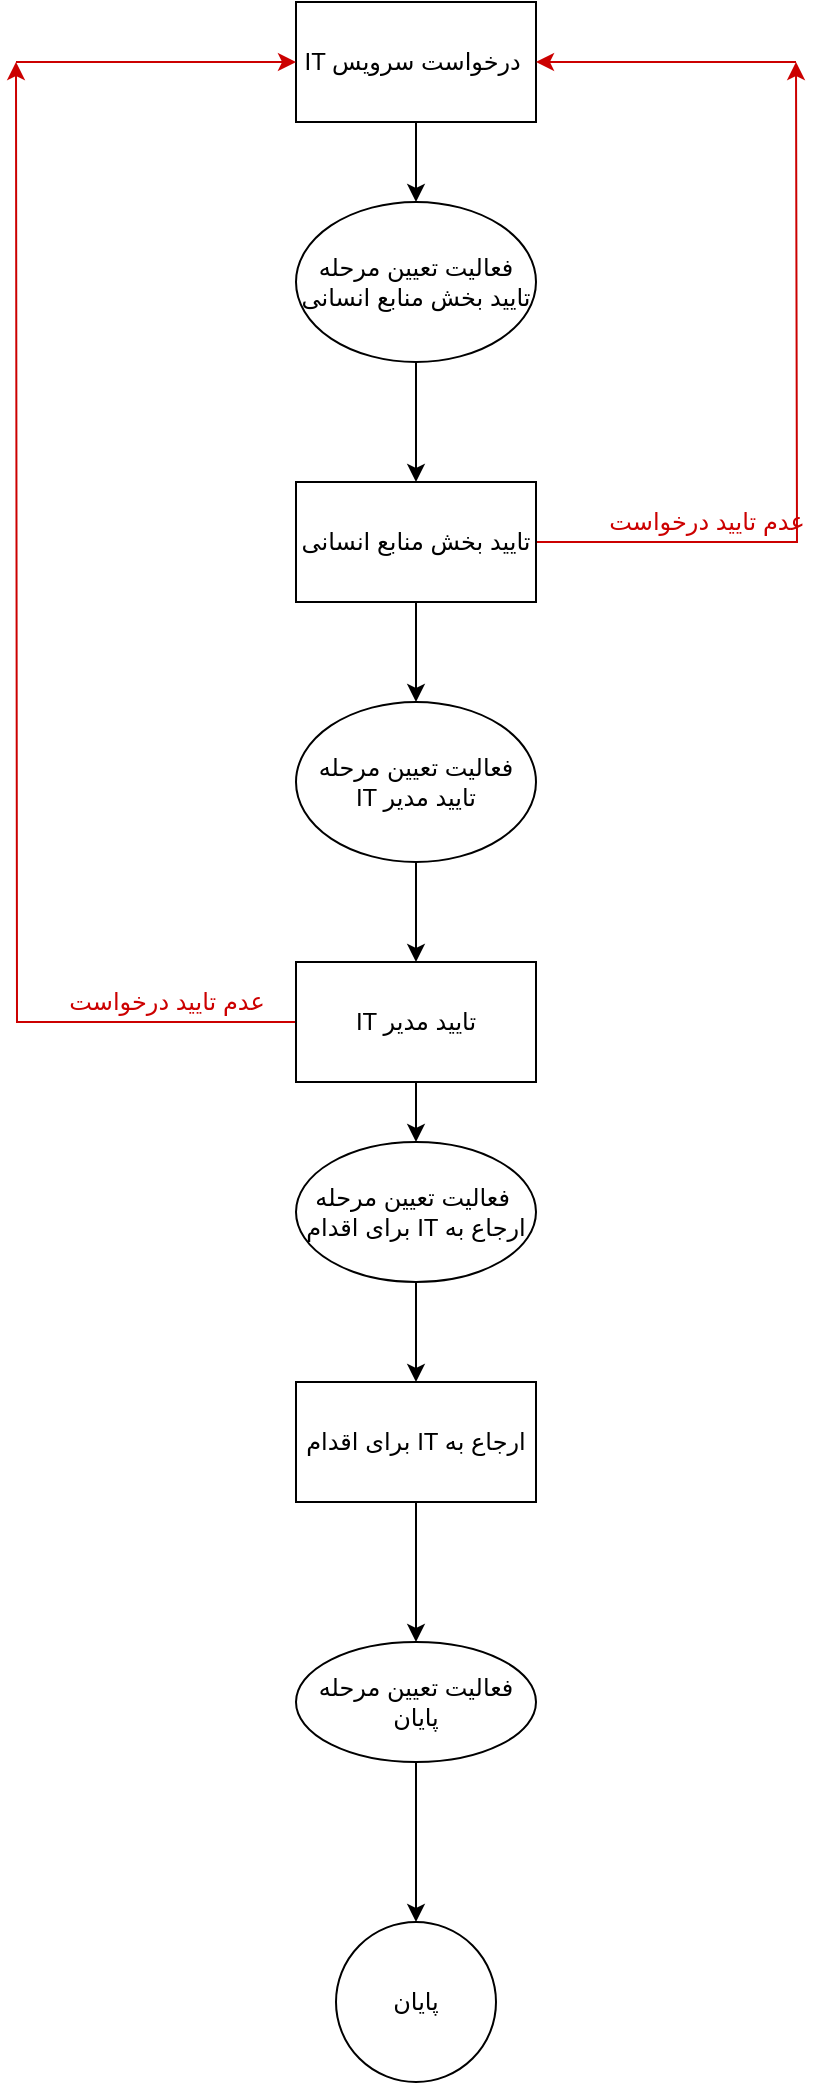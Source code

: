 <mxfile version="13.1.2" type="github"><diagram id="v8s0NV-4E7ALBlSxIOtr" name="Page-1"><mxGraphModel dx="1038" dy="580" grid="1" gridSize="10" guides="1" tooltips="1" connect="1" arrows="1" fold="1" page="1" pageScale="1" pageWidth="850" pageHeight="1100" math="0" shadow="0"><root><mxCell id="0"/><mxCell id="1" parent="0"/><mxCell id="_CYVrLPr0B0ewOg1bQ7a-8" style="edgeStyle=orthogonalEdgeStyle;rounded=0;orthogonalLoop=1;jettySize=auto;html=1;" edge="1" parent="1" source="_CYVrLPr0B0ewOg1bQ7a-1" target="_CYVrLPr0B0ewOg1bQ7a-7"><mxGeometry relative="1" as="geometry"/></mxCell><mxCell id="_CYVrLPr0B0ewOg1bQ7a-1" value="IT درخواست سرویس&amp;nbsp;" style="rounded=0;whiteSpace=wrap;html=1;align=center;" vertex="1" parent="1"><mxGeometry x="340" y="20" width="120" height="60" as="geometry"/></mxCell><mxCell id="_CYVrLPr0B0ewOg1bQ7a-11" style="edgeStyle=orthogonalEdgeStyle;rounded=0;orthogonalLoop=1;jettySize=auto;html=1;exitX=0.5;exitY=1;exitDx=0;exitDy=0;" edge="1" parent="1" source="_CYVrLPr0B0ewOg1bQ7a-2" target="_CYVrLPr0B0ewOg1bQ7a-10"><mxGeometry relative="1" as="geometry"/></mxCell><mxCell id="_CYVrLPr0B0ewOg1bQ7a-19" style="edgeStyle=orthogonalEdgeStyle;rounded=0;orthogonalLoop=1;jettySize=auto;html=1;strokeColor=#CC0000;" edge="1" parent="1" source="_CYVrLPr0B0ewOg1bQ7a-2"><mxGeometry relative="1" as="geometry"><mxPoint x="590" y="50" as="targetPoint"/></mxGeometry></mxCell><mxCell id="_CYVrLPr0B0ewOg1bQ7a-2" value="تایید بخش منابع انسانی" style="rounded=0;whiteSpace=wrap;html=1;" vertex="1" parent="1"><mxGeometry x="340" y="260" width="120" height="60" as="geometry"/></mxCell><mxCell id="_CYVrLPr0B0ewOg1bQ7a-14" style="edgeStyle=orthogonalEdgeStyle;rounded=0;orthogonalLoop=1;jettySize=auto;html=1;" edge="1" parent="1" source="_CYVrLPr0B0ewOg1bQ7a-3" target="_CYVrLPr0B0ewOg1bQ7a-13"><mxGeometry relative="1" as="geometry"/></mxCell><mxCell id="_CYVrLPr0B0ewOg1bQ7a-23" style="edgeStyle=orthogonalEdgeStyle;rounded=0;orthogonalLoop=1;jettySize=auto;html=1;strokeColor=#CC0000;" edge="1" parent="1" source="_CYVrLPr0B0ewOg1bQ7a-3"><mxGeometry relative="1" as="geometry"><mxPoint x="200" y="50" as="targetPoint"/></mxGeometry></mxCell><mxCell id="_CYVrLPr0B0ewOg1bQ7a-3" value="IT تایید مدیر" style="rounded=0;whiteSpace=wrap;html=1;" vertex="1" parent="1"><mxGeometry x="340" y="500" width="120" height="60" as="geometry"/></mxCell><mxCell id="_CYVrLPr0B0ewOg1bQ7a-27" style="edgeStyle=orthogonalEdgeStyle;rounded=0;orthogonalLoop=1;jettySize=auto;html=1;exitX=0.5;exitY=1;exitDx=0;exitDy=0;entryX=0.5;entryY=0;entryDx=0;entryDy=0;strokeColor=#000000;" edge="1" parent="1" source="_CYVrLPr0B0ewOg1bQ7a-4" target="_CYVrLPr0B0ewOg1bQ7a-26"><mxGeometry relative="1" as="geometry"/></mxCell><mxCell id="_CYVrLPr0B0ewOg1bQ7a-4" value="&amp;nbsp;برای اقدام IT ارجاع به&amp;nbsp;" style="rounded=0;whiteSpace=wrap;html=1;" vertex="1" parent="1"><mxGeometry x="340" y="710" width="120" height="60" as="geometry"/></mxCell><mxCell id="_CYVrLPr0B0ewOg1bQ7a-9" style="edgeStyle=orthogonalEdgeStyle;rounded=0;orthogonalLoop=1;jettySize=auto;html=1;exitX=0.5;exitY=1;exitDx=0;exitDy=0;" edge="1" parent="1" source="_CYVrLPr0B0ewOg1bQ7a-7" target="_CYVrLPr0B0ewOg1bQ7a-2"><mxGeometry relative="1" as="geometry"/></mxCell><mxCell id="_CYVrLPr0B0ewOg1bQ7a-7" value="فعالیت تعیین مرحله تایید بخش منابع انسانی" style="ellipse;whiteSpace=wrap;html=1;" vertex="1" parent="1"><mxGeometry x="340" y="120" width="120" height="80" as="geometry"/></mxCell><mxCell id="_CYVrLPr0B0ewOg1bQ7a-12" style="edgeStyle=orthogonalEdgeStyle;rounded=0;orthogonalLoop=1;jettySize=auto;html=1;exitX=0.5;exitY=1;exitDx=0;exitDy=0;" edge="1" parent="1" source="_CYVrLPr0B0ewOg1bQ7a-10" target="_CYVrLPr0B0ewOg1bQ7a-3"><mxGeometry relative="1" as="geometry"/></mxCell><mxCell id="_CYVrLPr0B0ewOg1bQ7a-10" value="فعالیت تعیین مرحله&lt;br&gt;IT تایید مدیر" style="ellipse;whiteSpace=wrap;html=1;" vertex="1" parent="1"><mxGeometry x="340" y="370" width="120" height="80" as="geometry"/></mxCell><mxCell id="_CYVrLPr0B0ewOg1bQ7a-15" style="edgeStyle=orthogonalEdgeStyle;rounded=0;orthogonalLoop=1;jettySize=auto;html=1;exitX=0.5;exitY=1;exitDx=0;exitDy=0;" edge="1" parent="1" source="_CYVrLPr0B0ewOg1bQ7a-13" target="_CYVrLPr0B0ewOg1bQ7a-4"><mxGeometry relative="1" as="geometry"/></mxCell><mxCell id="_CYVrLPr0B0ewOg1bQ7a-13" value="فعالیت تعیین مرحله&amp;nbsp;&lt;br&gt;&amp;nbsp;برای اقدام IT ارجاع به&amp;nbsp;" style="ellipse;whiteSpace=wrap;html=1;" vertex="1" parent="1"><mxGeometry x="340" y="590" width="120" height="70" as="geometry"/></mxCell><mxCell id="_CYVrLPr0B0ewOg1bQ7a-16" value="پایان" style="ellipse;whiteSpace=wrap;html=1;aspect=fixed;" vertex="1" parent="1"><mxGeometry x="360" y="980" width="80" height="80" as="geometry"/></mxCell><mxCell id="_CYVrLPr0B0ewOg1bQ7a-20" value="" style="endArrow=classic;html=1;strokeColor=#CC0000;" edge="1" parent="1" target="_CYVrLPr0B0ewOg1bQ7a-1"><mxGeometry width="50" height="50" relative="1" as="geometry"><mxPoint x="590" y="50" as="sourcePoint"/><mxPoint x="550" y="40" as="targetPoint"/></mxGeometry></mxCell><mxCell id="_CYVrLPr0B0ewOg1bQ7a-21" value="&lt;font color=&quot;#cc0000&quot;&gt;عدم تایید درخواست&lt;/font&gt;" style="text;html=1;align=center;verticalAlign=middle;resizable=0;points=[];autosize=1;" vertex="1" parent="1"><mxGeometry x="500" y="270" width="90" height="20" as="geometry"/></mxCell><mxCell id="_CYVrLPr0B0ewOg1bQ7a-24" value="" style="endArrow=classic;html=1;strokeColor=#CC0000;entryX=0;entryY=0.5;entryDx=0;entryDy=0;" edge="1" parent="1" target="_CYVrLPr0B0ewOg1bQ7a-1"><mxGeometry width="50" height="50" relative="1" as="geometry"><mxPoint x="200" y="50" as="sourcePoint"/><mxPoint x="320" y="110" as="targetPoint"/></mxGeometry></mxCell><mxCell id="_CYVrLPr0B0ewOg1bQ7a-25" value="&lt;font color=&quot;#cc0000&quot;&gt;عدم تایید درخواست&lt;/font&gt;" style="text;html=1;align=center;verticalAlign=middle;resizable=0;points=[];autosize=1;" vertex="1" parent="1"><mxGeometry x="230" y="510" width="90" height="20" as="geometry"/></mxCell><mxCell id="_CYVrLPr0B0ewOg1bQ7a-28" style="edgeStyle=orthogonalEdgeStyle;rounded=0;orthogonalLoop=1;jettySize=auto;html=1;exitX=0.5;exitY=1;exitDx=0;exitDy=0;strokeColor=#000000;entryX=0.5;entryY=0;entryDx=0;entryDy=0;" edge="1" parent="1" source="_CYVrLPr0B0ewOg1bQ7a-26" target="_CYVrLPr0B0ewOg1bQ7a-16"><mxGeometry relative="1" as="geometry"><mxPoint x="400" y="970" as="targetPoint"/></mxGeometry></mxCell><mxCell id="_CYVrLPr0B0ewOg1bQ7a-26" value="فعالیت تعیین مرحله پایان" style="ellipse;whiteSpace=wrap;html=1;" vertex="1" parent="1"><mxGeometry x="340" y="840" width="120" height="60" as="geometry"/></mxCell></root></mxGraphModel></diagram></mxfile>